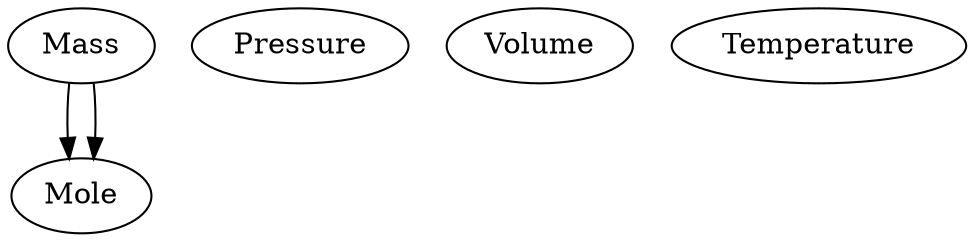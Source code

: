 // Chemistry
digraph {
	mass [label=Mass]
	mole [label=Mole]
	pressure [label=Pressure]
	volume [label=Volume]
	temperature [label=Temperature]
	mass -> mole
	mass -> mole
}
